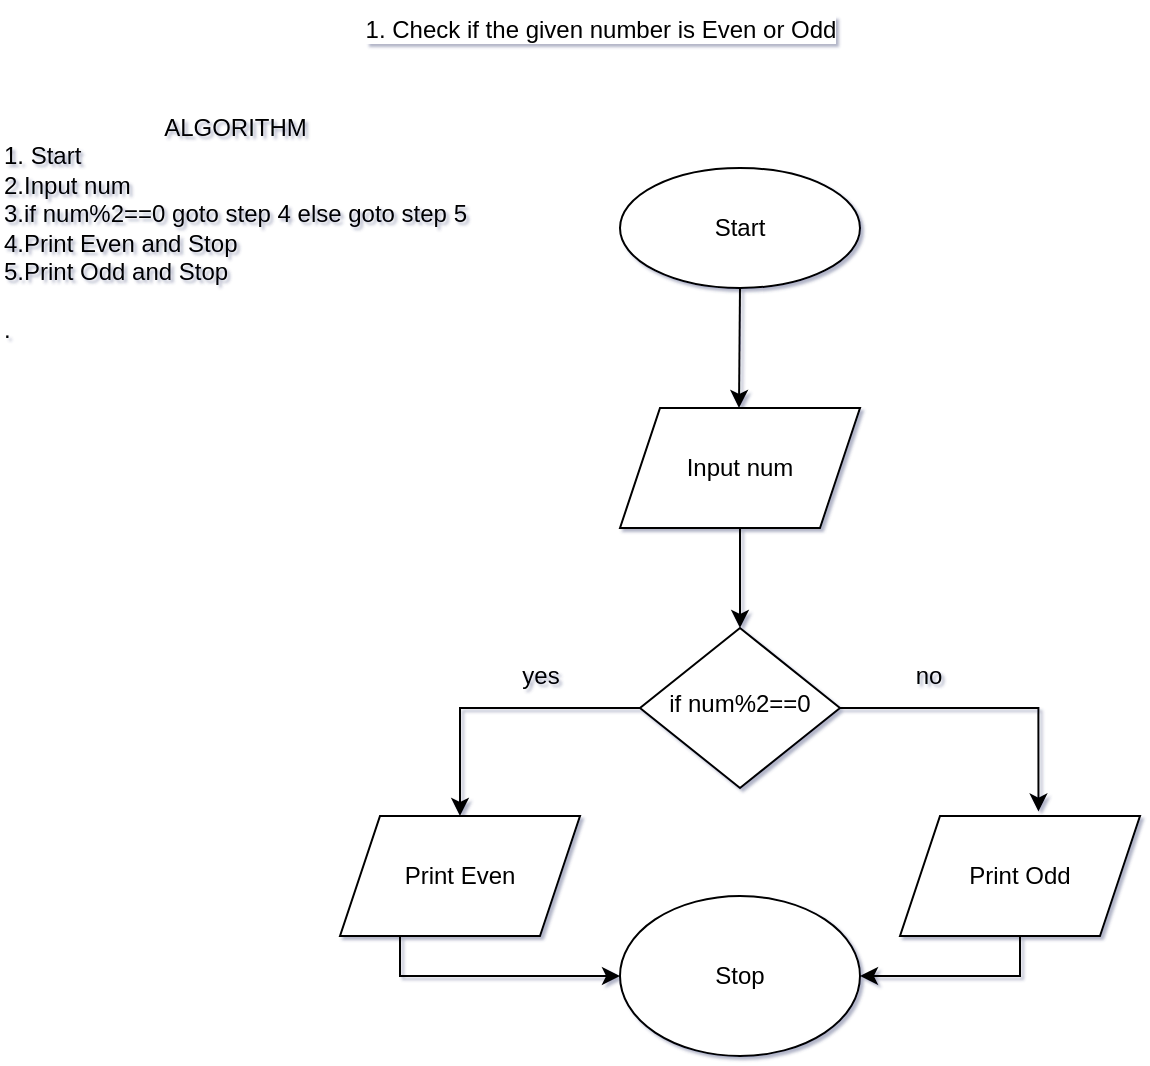 <mxfile version="20.3.0" type="device"><diagram id="C5RBs43oDa-KdzZeNtuy" name="Page-1"><mxGraphModel dx="1040" dy="1817" grid="1" gridSize="10" guides="1" tooltips="1" connect="1" arrows="1" fold="1" page="1" pageScale="1" pageWidth="827" pageHeight="1169" math="0" shadow="1"><root><mxCell id="WIyWlLk6GJQsqaUBKTNV-0"/><mxCell id="WIyWlLk6GJQsqaUBKTNV-1" parent="WIyWlLk6GJQsqaUBKTNV-0"/><mxCell id="bCl8O2Sqota-oDzC-avw-16" style="edgeStyle=orthogonalEdgeStyle;rounded=0;orthogonalLoop=1;jettySize=auto;html=1;entryX=0.5;entryY=0;entryDx=0;entryDy=0;" parent="WIyWlLk6GJQsqaUBKTNV-1" source="WIyWlLk6GJQsqaUBKTNV-10" target="bCl8O2Sqota-oDzC-avw-15" edge="1"><mxGeometry relative="1" as="geometry"><mxPoint x="260" y="-771" as="targetPoint"/></mxGeometry></mxCell><mxCell id="bCl8O2Sqota-oDzC-avw-17" style="edgeStyle=orthogonalEdgeStyle;rounded=0;orthogonalLoop=1;jettySize=auto;html=1;exitX=1;exitY=0.5;exitDx=0;exitDy=0;entryX=0.577;entryY=-0.037;entryDx=0;entryDy=0;entryPerimeter=0;" parent="WIyWlLk6GJQsqaUBKTNV-1" source="WIyWlLk6GJQsqaUBKTNV-10" target="bCl8O2Sqota-oDzC-avw-14" edge="1"><mxGeometry relative="1" as="geometry"><mxPoint x="550" y="-771" as="targetPoint"/></mxGeometry></mxCell><mxCell id="WIyWlLk6GJQsqaUBKTNV-10" value="if num%2==0" style="rhombus;whiteSpace=wrap;html=1;shadow=0;fontFamily=Helvetica;fontSize=12;align=center;strokeWidth=1;spacing=6;spacingTop=-4;rounded=0;" parent="WIyWlLk6GJQsqaUBKTNV-1" vertex="1"><mxGeometry x="350" y="-811" width="100" height="80" as="geometry"/></mxCell><mxCell id="bCl8O2Sqota-oDzC-avw-6" value="Start" style="ellipse;whiteSpace=wrap;html=1;rounded=0;glass=0;strokeWidth=1;shadow=0;" parent="WIyWlLk6GJQsqaUBKTNV-1" vertex="1"><mxGeometry x="340" y="-1041" width="120" height="60" as="geometry"/></mxCell><mxCell id="bCl8O2Sqota-oDzC-avw-12" value="" style="edgeStyle=orthogonalEdgeStyle;rounded=0;orthogonalLoop=1;jettySize=auto;html=1;entryX=0.5;entryY=0;entryDx=0;entryDy=0;" parent="WIyWlLk6GJQsqaUBKTNV-1" source="bCl8O2Sqota-oDzC-avw-8" target="WIyWlLk6GJQsqaUBKTNV-10" edge="1"><mxGeometry relative="1" as="geometry"><mxPoint x="400" y="-811" as="targetPoint"/></mxGeometry></mxCell><mxCell id="bCl8O2Sqota-oDzC-avw-8" value="Input num" style="shape=parallelogram;perimeter=parallelogramPerimeter;whiteSpace=wrap;html=1;fixedSize=1;rounded=0;" parent="WIyWlLk6GJQsqaUBKTNV-1" vertex="1"><mxGeometry x="340" y="-921" width="120" height="60" as="geometry"/></mxCell><mxCell id="bCl8O2Sqota-oDzC-avw-24" style="edgeStyle=orthogonalEdgeStyle;rounded=0;orthogonalLoop=1;jettySize=auto;html=1;exitX=0.5;exitY=1;exitDx=0;exitDy=0;entryX=1;entryY=0.5;entryDx=0;entryDy=0;" parent="WIyWlLk6GJQsqaUBKTNV-1" source="bCl8O2Sqota-oDzC-avw-14" target="bCl8O2Sqota-oDzC-avw-21" edge="1"><mxGeometry relative="1" as="geometry"/></mxCell><mxCell id="bCl8O2Sqota-oDzC-avw-14" value="Print Odd" style="shape=parallelogram;perimeter=parallelogramPerimeter;whiteSpace=wrap;html=1;fixedSize=1;rounded=0;" parent="WIyWlLk6GJQsqaUBKTNV-1" vertex="1"><mxGeometry x="480" y="-717" width="120" height="60" as="geometry"/></mxCell><mxCell id="bCl8O2Sqota-oDzC-avw-23" style="edgeStyle=orthogonalEdgeStyle;rounded=0;orthogonalLoop=1;jettySize=auto;html=1;exitX=0.25;exitY=1;exitDx=0;exitDy=0;entryX=0;entryY=0.5;entryDx=0;entryDy=0;" parent="WIyWlLk6GJQsqaUBKTNV-1" source="bCl8O2Sqota-oDzC-avw-15" target="bCl8O2Sqota-oDzC-avw-21" edge="1"><mxGeometry relative="1" as="geometry"/></mxCell><mxCell id="bCl8O2Sqota-oDzC-avw-15" value="Print Even" style="shape=parallelogram;perimeter=parallelogramPerimeter;whiteSpace=wrap;html=1;fixedSize=1;rounded=0;" parent="WIyWlLk6GJQsqaUBKTNV-1" vertex="1"><mxGeometry x="200" y="-717" width="120" height="60" as="geometry"/></mxCell><mxCell id="bCl8O2Sqota-oDzC-avw-18" value="yes" style="text;html=1;align=center;verticalAlign=middle;resizable=0;points=[];autosize=1;strokeColor=none;fillColor=none;rounded=0;" parent="WIyWlLk6GJQsqaUBKTNV-1" vertex="1"><mxGeometry x="280" y="-802" width="40" height="30" as="geometry"/></mxCell><mxCell id="bCl8O2Sqota-oDzC-avw-19" value="no" style="text;html=1;align=center;verticalAlign=middle;resizable=0;points=[];autosize=1;strokeColor=none;fillColor=none;rounded=0;" parent="WIyWlLk6GJQsqaUBKTNV-1" vertex="1"><mxGeometry x="474" y="-802" width="40" height="30" as="geometry"/></mxCell><mxCell id="bCl8O2Sqota-oDzC-avw-21" value="Stop&lt;br&gt;" style="ellipse;whiteSpace=wrap;html=1;rounded=0;" parent="WIyWlLk6GJQsqaUBKTNV-1" vertex="1"><mxGeometry x="340" y="-677" width="120" height="80" as="geometry"/></mxCell><mxCell id="fvPd4KLx3_ou6oVvG5u9-0" value="&lt;span style=&quot;background-color: rgb(255, 255, 255);&quot;&gt;1. Check if the given number is Even or Odd&lt;/span&gt;" style="text;html=1;align=center;verticalAlign=middle;resizable=0;points=[];autosize=1;strokeColor=none;fillColor=none;rounded=0;" parent="WIyWlLk6GJQsqaUBKTNV-1" vertex="1"><mxGeometry x="200" y="-1125" width="260" height="30" as="geometry"/></mxCell><mxCell id="B4L3npJvNUJDQXpk7yGZ-5" value="" style="edgeStyle=orthogonalEdgeStyle;rounded=0;orthogonalLoop=1;jettySize=auto;html=1;entryX=0.5;entryY=0;entryDx=0;entryDy=0;exitX=0.5;exitY=1;exitDx=0;exitDy=0;" parent="WIyWlLk6GJQsqaUBKTNV-1" source="bCl8O2Sqota-oDzC-avw-6" edge="1"><mxGeometry relative="1" as="geometry"><mxPoint x="399.5" y="-921" as="targetPoint"/><mxPoint x="399.5" y="-971" as="sourcePoint"/></mxGeometry></mxCell><mxCell id="odfX-oHNASzjbW_uV_e3-0" value="&lt;div style=&quot;text-align: center;&quot;&gt;&lt;span style=&quot;background-color: initial;&quot;&gt;ALGORITHM&lt;/span&gt;&lt;/div&gt;&lt;div style=&quot;&quot;&gt;&lt;span style=&quot;background-color: initial;&quot;&gt;1. Start&lt;/span&gt;&lt;/div&gt;&lt;div style=&quot;&quot;&gt;&lt;span style=&quot;background-color: initial;&quot;&gt;2.Input num&lt;/span&gt;&lt;/div&gt;&lt;div style=&quot;&quot;&gt;&lt;span style=&quot;background-color: initial;&quot;&gt;3.if num%2==0 goto step 4 else goto step 5&lt;/span&gt;&lt;/div&gt;&lt;div style=&quot;&quot;&gt;&lt;span style=&quot;background-color: initial;&quot;&gt;4.Print Even and Stop&lt;/span&gt;&lt;/div&gt;&lt;div style=&quot;&quot;&gt;&lt;span style=&quot;background-color: initial;&quot;&gt;5.Print Odd and Stop&lt;/span&gt;&lt;/div&gt;&lt;div style=&quot;&quot;&gt;&lt;span style=&quot;background-color: initial;&quot;&gt;&amp;nbsp;&lt;/span&gt;&lt;/div&gt;." style="text;html=1;align=left;verticalAlign=middle;resizable=0;points=[];autosize=1;strokeColor=none;fillColor=none;" vertex="1" parent="WIyWlLk6GJQsqaUBKTNV-1"><mxGeometry x="30" y="-1076" width="260" height="130" as="geometry"/></mxCell></root></mxGraphModel></diagram></mxfile>